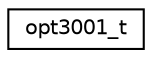 digraph "Graphical Class Hierarchy"
{
 // LATEX_PDF_SIZE
  edge [fontname="Helvetica",fontsize="10",labelfontname="Helvetica",labelfontsize="10"];
  node [fontname="Helvetica",fontsize="10",shape=record];
  rankdir="LR";
  Node0 [label="opt3001_t",height=0.2,width=0.4,color="black", fillcolor="white", style="filled",URL="$structopt3001__t.html",tooltip="Device descriptor for OPT3001 sensors."];
}
